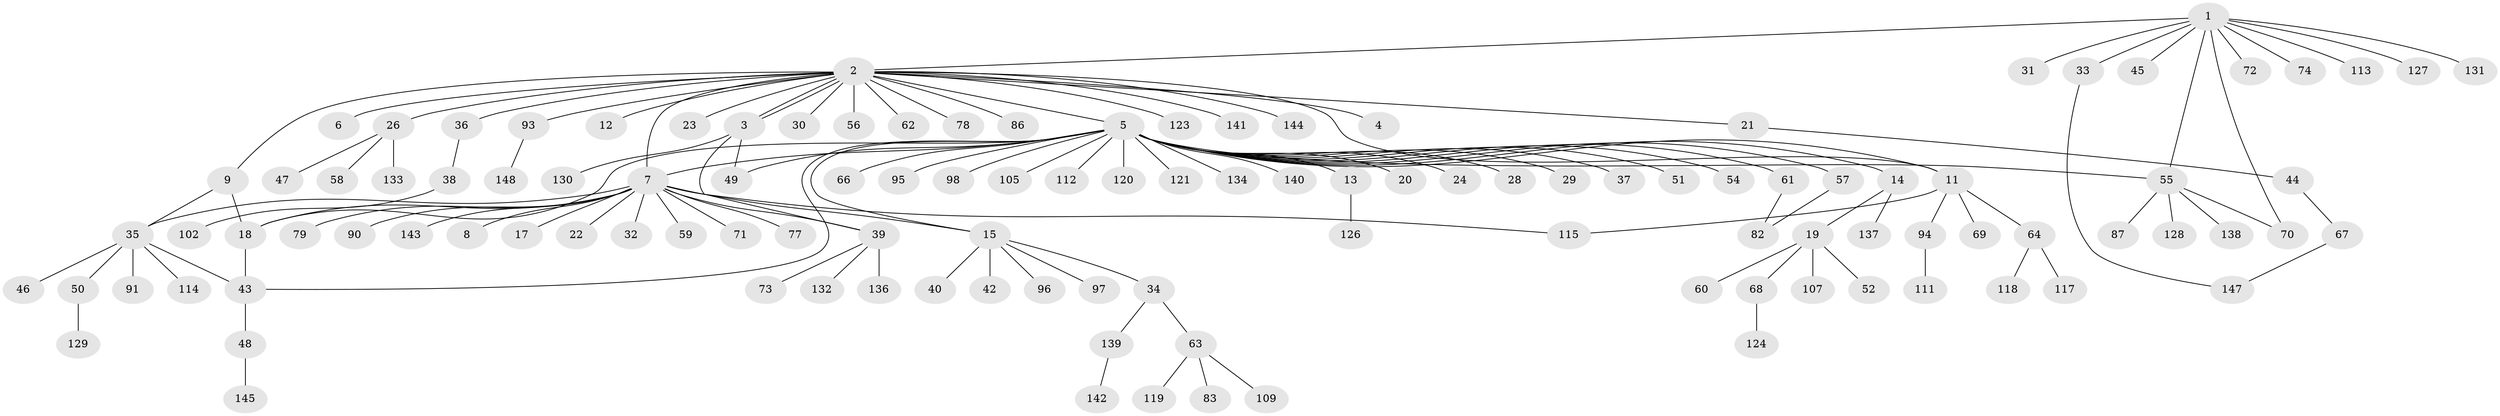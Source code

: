 // Generated by graph-tools (version 1.1) at 2025/51/02/27/25 19:51:56]
// undirected, 119 vertices, 134 edges
graph export_dot {
graph [start="1"]
  node [color=gray90,style=filled];
  1 [super="+27"];
  2 [super="+25"];
  3 [super="+99"];
  4;
  5 [super="+10"];
  6;
  7 [super="+122"];
  8 [super="+104"];
  9;
  11 [super="+80"];
  12 [super="+81"];
  13;
  14;
  15 [super="+16"];
  17;
  18;
  19 [super="+41"];
  20;
  21 [super="+76"];
  22;
  23;
  24;
  26 [super="+116"];
  28;
  29;
  30 [super="+84"];
  31;
  32;
  33 [super="+106"];
  34;
  35 [super="+85"];
  36 [super="+110"];
  37;
  38;
  39 [super="+75"];
  40;
  42;
  43 [super="+65"];
  44;
  45 [super="+53"];
  46;
  47;
  48;
  49 [super="+88"];
  50;
  51;
  52;
  54;
  55 [super="+135"];
  56;
  57;
  58;
  59;
  60;
  61;
  62;
  63 [super="+101"];
  64 [super="+100"];
  66;
  67 [super="+146"];
  68;
  69;
  70 [super="+92"];
  71;
  72;
  73;
  74;
  77;
  78 [super="+103"];
  79;
  82 [super="+108"];
  83;
  86 [super="+89"];
  87;
  90;
  91;
  93;
  94;
  95;
  96;
  97;
  98;
  102;
  105;
  107;
  109 [super="+125"];
  111;
  112;
  113;
  114;
  115;
  117;
  118;
  119;
  120;
  121;
  123;
  124;
  126;
  127;
  128;
  129;
  130;
  131;
  132;
  133;
  134;
  136;
  137;
  138;
  139;
  140;
  141;
  142;
  143;
  144;
  145;
  147;
  148;
  1 -- 2;
  1 -- 31;
  1 -- 33;
  1 -- 45;
  1 -- 55;
  1 -- 72;
  1 -- 74;
  1 -- 113;
  1 -- 127;
  1 -- 131;
  1 -- 70;
  2 -- 3;
  2 -- 3;
  2 -- 4;
  2 -- 5;
  2 -- 6;
  2 -- 7;
  2 -- 9;
  2 -- 11;
  2 -- 12;
  2 -- 21;
  2 -- 23;
  2 -- 26;
  2 -- 30;
  2 -- 36;
  2 -- 56;
  2 -- 62;
  2 -- 78;
  2 -- 86;
  2 -- 93;
  2 -- 123;
  2 -- 141;
  2 -- 144;
  3 -- 49;
  3 -- 130;
  3 -- 39;
  5 -- 7;
  5 -- 11;
  5 -- 14;
  5 -- 20;
  5 -- 24;
  5 -- 28;
  5 -- 29;
  5 -- 37;
  5 -- 43;
  5 -- 55;
  5 -- 57;
  5 -- 61;
  5 -- 95;
  5 -- 98;
  5 -- 105 [weight=2];
  5 -- 112;
  5 -- 120;
  5 -- 121;
  5 -- 140;
  5 -- 15;
  5 -- 66;
  5 -- 134;
  5 -- 13;
  5 -- 49;
  5 -- 18;
  5 -- 51;
  5 -- 54;
  7 -- 8;
  7 -- 15;
  7 -- 17;
  7 -- 18;
  7 -- 22;
  7 -- 32;
  7 -- 35;
  7 -- 39;
  7 -- 59;
  7 -- 71;
  7 -- 77;
  7 -- 79;
  7 -- 90;
  7 -- 115;
  7 -- 143;
  9 -- 18;
  9 -- 35;
  11 -- 64;
  11 -- 69;
  11 -- 94;
  11 -- 115;
  13 -- 126;
  14 -- 19;
  14 -- 137;
  15 -- 34;
  15 -- 40;
  15 -- 42;
  15 -- 96;
  15 -- 97;
  18 -- 43;
  19 -- 52;
  19 -- 60;
  19 -- 68;
  19 -- 107;
  21 -- 44;
  26 -- 47;
  26 -- 58;
  26 -- 133;
  33 -- 147;
  34 -- 63;
  34 -- 139;
  35 -- 46;
  35 -- 50;
  35 -- 114;
  35 -- 91;
  35 -- 43;
  36 -- 38;
  38 -- 102;
  39 -- 73;
  39 -- 132;
  39 -- 136;
  43 -- 48;
  44 -- 67;
  48 -- 145;
  50 -- 129;
  55 -- 70;
  55 -- 87;
  55 -- 128;
  55 -- 138;
  57 -- 82;
  61 -- 82;
  63 -- 83;
  63 -- 109;
  63 -- 119;
  64 -- 117;
  64 -- 118;
  67 -- 147;
  68 -- 124;
  93 -- 148;
  94 -- 111;
  139 -- 142;
}
